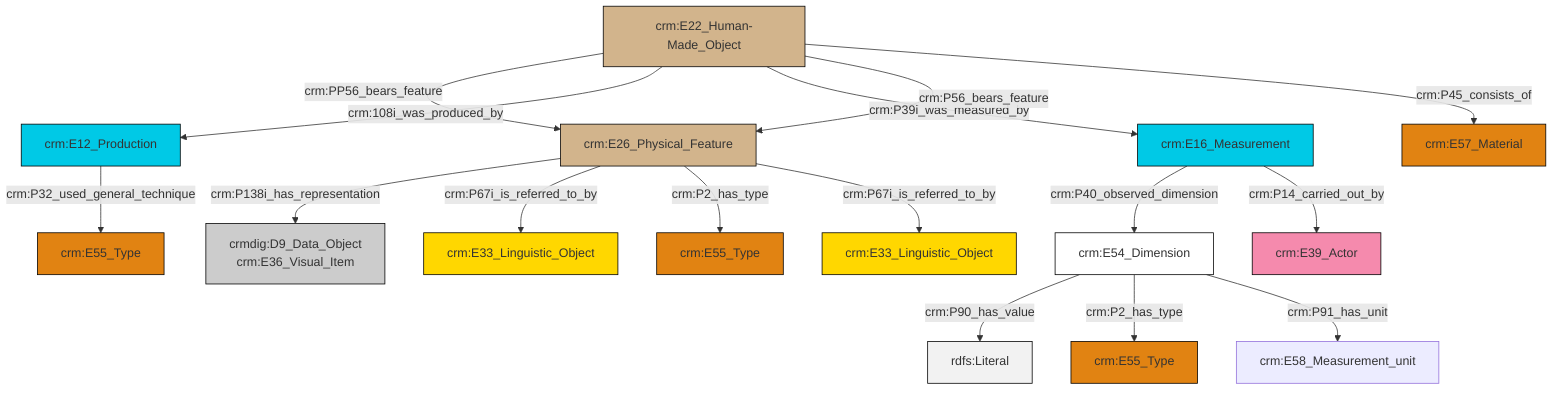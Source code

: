 graph TD
classDef Literal fill:#f2f2f2,stroke:#000000;
classDef CRM_Entity fill:#FFFFFF,stroke:#000000;
classDef Temporal_Entity fill:#00C9E6, stroke:#000000;
classDef Type fill:#E18312, stroke:#000000;
classDef Time-Span fill:#2C9C91, stroke:#000000;
classDef Appellation fill:#FFEB7F, stroke:#000000;
classDef Place fill:#008836, stroke:#000000;
classDef Persistent_Item fill:#B266B2, stroke:#000000;
classDef Conceptual_Object fill:#FFD700, stroke:#000000;
classDef Physical_Thing fill:#D2B48C, stroke:#000000;
classDef Actor fill:#f58aad, stroke:#000000;
classDef PC_Classes fill:#4ce600, stroke:#000000;
classDef Multi fill:#cccccc,stroke:#000000;

0["crm:E26_Physical_Feature"]:::Physical_Thing -->|crm:P138i_has_representation| 1["crmdig:D9_Data_Object<br>crm:E36_Visual_Item"]:::Multi
2["crm:E22_Human-Made_Object"]:::Physical_Thing -->|crm:PP56_bears_feature| 0["crm:E26_Physical_Feature"]:::Physical_Thing
3["crm:E54_Dimension"]:::CRM_Entity -->|crm:P90_has_value| 4[rdfs:Literal]:::Literal
0["crm:E26_Physical_Feature"]:::Physical_Thing -->|crm:P67i_is_referred_to_by| 5["crm:E33_Linguistic_Object"]:::Conceptual_Object
0["crm:E26_Physical_Feature"]:::Physical_Thing -->|crm:P2_has_type| 6["crm:E55_Type"]:::Type
2["crm:E22_Human-Made_Object"]:::Physical_Thing -->|crm:108i_was_produced_by| 11["crm:E12_Production"]:::Temporal_Entity
3["crm:E54_Dimension"]:::CRM_Entity -->|crm:P2_has_type| 12["crm:E55_Type"]:::Type
3["crm:E54_Dimension"]:::CRM_Entity -->|crm:P91_has_unit| 21["crm:E58_Measurement_unit"]:::Default
11["crm:E12_Production"]:::Temporal_Entity -->|crm:P32_used_general_technique| 7["crm:E55_Type"]:::Type
2["crm:E22_Human-Made_Object"]:::Physical_Thing -->|crm:P39i_was_measured_by| 19["crm:E16_Measurement"]:::Temporal_Entity
19["crm:E16_Measurement"]:::Temporal_Entity -->|crm:P40_observed_dimension| 3["crm:E54_Dimension"]:::CRM_Entity
2["crm:E22_Human-Made_Object"]:::Physical_Thing -->|crm:P56_bears_feature| 0["crm:E26_Physical_Feature"]:::Physical_Thing
19["crm:E16_Measurement"]:::Temporal_Entity -->|crm:P14_carried_out_by| 23["crm:E39_Actor"]:::Actor
0["crm:E26_Physical_Feature"]:::Physical_Thing -->|crm:P67i_is_referred_to_by| 13["crm:E33_Linguistic_Object"]:::Conceptual_Object
2["crm:E22_Human-Made_Object"]:::Physical_Thing -->|crm:P45_consists_of| 27["crm:E57_Material"]:::Type